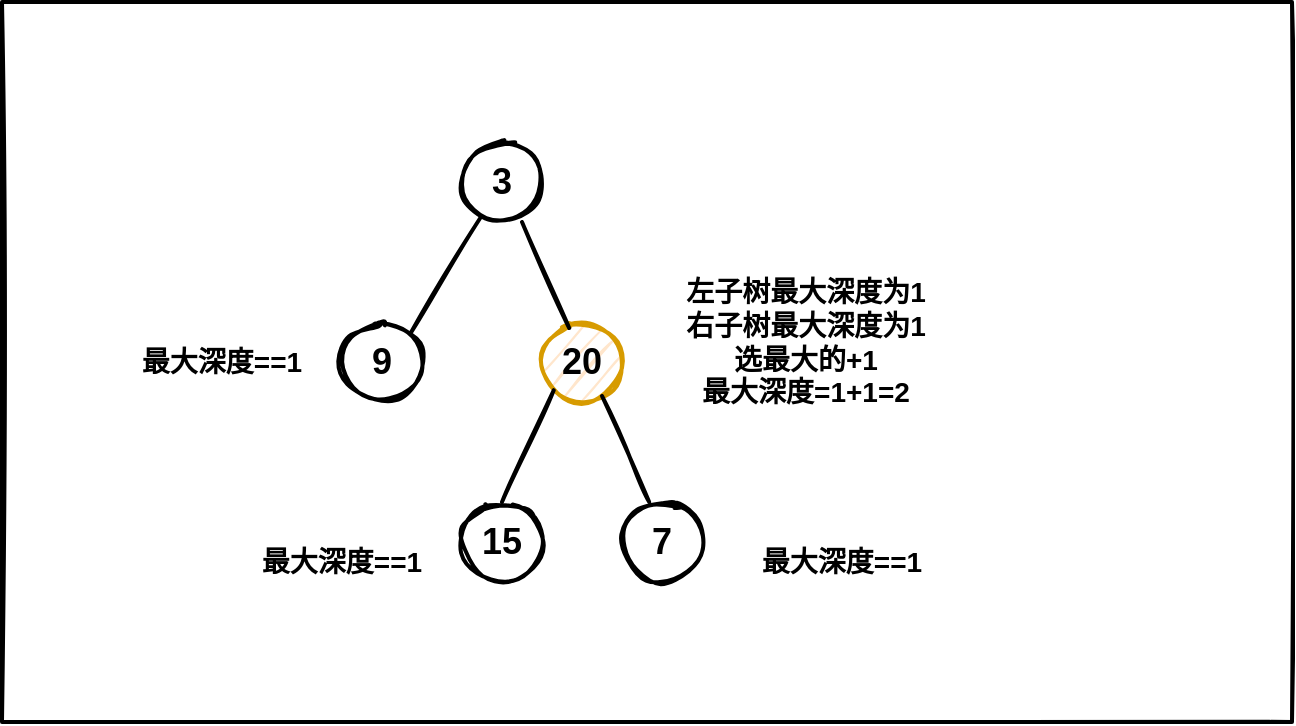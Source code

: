 <mxfile compressed="false" version="15.4.1" type="device">
  <diagram id="bNermD5G-iA41urxW04N" name="Page-1">
    <mxGraphModel dx="1010" dy="599" grid="1" gridSize="10" guides="1" tooltips="1" connect="1" arrows="1" fold="1" page="1" pageScale="1" pageWidth="827" pageHeight="1169" math="0" shadow="0">
      <root>
        <mxCell id="0" />
        <mxCell id="1" parent="0" />
        <mxCell id="E_sEVWwu72m1OGdqwTS8-12" value="" style="rounded=0;whiteSpace=wrap;html=1;sketch=1;strokeWidth=2;" parent="1" vertex="1">
          <mxGeometry x="40" y="120" width="645" height="360" as="geometry" />
        </mxCell>
        <mxCell id="E_sEVWwu72m1OGdqwTS8-1" value="&lt;font style=&quot;font-size: 18px&quot;&gt;&lt;b&gt;3&lt;/b&gt;&lt;/font&gt;" style="ellipse;whiteSpace=wrap;html=1;aspect=fixed;strokeWidth=2;sketch=1;" parent="1" vertex="1">
          <mxGeometry x="270" y="190" width="40" height="40" as="geometry" />
        </mxCell>
        <mxCell id="E_sEVWwu72m1OGdqwTS8-2" value="&lt;font style=&quot;font-size: 18px&quot;&gt;&lt;b&gt;9&lt;/b&gt;&lt;/font&gt;" style="ellipse;whiteSpace=wrap;html=1;aspect=fixed;strokeWidth=2;sketch=1;" parent="1" vertex="1">
          <mxGeometry x="210" y="280" width="40" height="40" as="geometry" />
        </mxCell>
        <mxCell id="E_sEVWwu72m1OGdqwTS8-3" value="&lt;font style=&quot;font-size: 18px&quot;&gt;&lt;b&gt;20&lt;/b&gt;&lt;/font&gt;" style="ellipse;whiteSpace=wrap;html=1;aspect=fixed;strokeWidth=2;sketch=1;fillColor=#ffe6cc;strokeColor=#d79b00;" parent="1" vertex="1">
          <mxGeometry x="310" y="280" width="40" height="40" as="geometry" />
        </mxCell>
        <mxCell id="E_sEVWwu72m1OGdqwTS8-4" value="&lt;font style=&quot;font-size: 18px&quot;&gt;&lt;b&gt;15&lt;/b&gt;&lt;/font&gt;" style="ellipse;whiteSpace=wrap;html=1;aspect=fixed;strokeWidth=2;sketch=1;" parent="1" vertex="1">
          <mxGeometry x="270" y="370" width="40" height="40" as="geometry" />
        </mxCell>
        <mxCell id="E_sEVWwu72m1OGdqwTS8-5" value="&lt;font style=&quot;font-size: 18px&quot;&gt;&lt;b&gt;7&lt;/b&gt;&lt;/font&gt;" style="ellipse;whiteSpace=wrap;html=1;aspect=fixed;strokeWidth=2;sketch=1;" parent="1" vertex="1">
          <mxGeometry x="350" y="370" width="40" height="40" as="geometry" />
        </mxCell>
        <mxCell id="E_sEVWwu72m1OGdqwTS8-7" value="" style="endArrow=none;html=1;strokeWidth=2;sketch=1;exitX=1;exitY=0;exitDx=0;exitDy=0;" parent="1" source="E_sEVWwu72m1OGdqwTS8-2" target="E_sEVWwu72m1OGdqwTS8-1" edge="1">
          <mxGeometry width="50" height="50" relative="1" as="geometry">
            <mxPoint x="230" y="280" as="sourcePoint" />
            <mxPoint x="280" y="230" as="targetPoint" />
          </mxGeometry>
        </mxCell>
        <mxCell id="E_sEVWwu72m1OGdqwTS8-8" value="" style="endArrow=none;html=1;strokeWidth=2;sketch=1;exitX=0.34;exitY=0.075;exitDx=0;exitDy=0;exitPerimeter=0;" parent="1" source="E_sEVWwu72m1OGdqwTS8-3" edge="1">
          <mxGeometry width="50" height="50" relative="1" as="geometry">
            <mxPoint x="270.002" y="288.708" as="sourcePoint" />
            <mxPoint x="300" y="230" as="targetPoint" />
          </mxGeometry>
        </mxCell>
        <mxCell id="E_sEVWwu72m1OGdqwTS8-9" value="" style="endArrow=none;html=1;strokeWidth=2;sketch=1;exitX=1;exitY=0;exitDx=0;exitDy=0;entryX=0;entryY=1;entryDx=0;entryDy=0;" parent="1" target="E_sEVWwu72m1OGdqwTS8-3" edge="1">
          <mxGeometry width="50" height="50" relative="1" as="geometry">
            <mxPoint x="290.002" y="369.998" as="sourcePoint" />
            <mxPoint x="325.57" y="311.29" as="targetPoint" />
          </mxGeometry>
        </mxCell>
        <mxCell id="E_sEVWwu72m1OGdqwTS8-10" value="" style="endArrow=none;html=1;strokeWidth=2;sketch=1;exitX=0.34;exitY=0.075;exitDx=0;exitDy=0;exitPerimeter=0;" parent="1" edge="1">
          <mxGeometry width="50" height="50" relative="1" as="geometry">
            <mxPoint x="363.6" y="370" as="sourcePoint" />
            <mxPoint x="340" y="317" as="targetPoint" />
          </mxGeometry>
        </mxCell>
        <mxCell id="E_sEVWwu72m1OGdqwTS8-13" value="&lt;font style=&quot;font-size: 14px&quot;&gt;&lt;b&gt;左子树最大深度为1&lt;br&gt;右子树最大深度为1&lt;br&gt;选最大的+1&lt;br&gt;&lt;/b&gt;&lt;b&gt;最大深度=1+1=2&lt;/b&gt;&lt;b&gt;&lt;br&gt;&lt;/b&gt;&lt;/font&gt;" style="text;html=1;strokeColor=none;fillColor=none;align=center;verticalAlign=middle;whiteSpace=wrap;rounded=0;sketch=1;" parent="1" vertex="1">
          <mxGeometry x="374" y="240" width="136" height="100" as="geometry" />
        </mxCell>
        <mxCell id="E_sEVWwu72m1OGdqwTS8-15" value="&lt;font style=&quot;font-size: 14px&quot;&gt;&lt;b&gt;最大深度==1&lt;/b&gt;&lt;/font&gt;" style="text;html=1;strokeColor=none;fillColor=none;align=center;verticalAlign=middle;whiteSpace=wrap;rounded=0;sketch=1;" parent="1" vertex="1">
          <mxGeometry x="100" y="290" width="100" height="20" as="geometry" />
        </mxCell>
        <mxCell id="E_sEVWwu72m1OGdqwTS8-19" value="&lt;font style=&quot;font-size: 14px&quot;&gt;&lt;b&gt;最大深度==1&lt;/b&gt;&lt;/font&gt;" style="text;html=1;strokeColor=none;fillColor=none;align=center;verticalAlign=middle;whiteSpace=wrap;rounded=0;sketch=1;" parent="1" vertex="1">
          <mxGeometry x="160" y="390" width="100" height="20" as="geometry" />
        </mxCell>
        <mxCell id="E_sEVWwu72m1OGdqwTS8-20" value="&lt;font style=&quot;font-size: 14px&quot;&gt;&lt;b&gt;最大深度==1&lt;/b&gt;&lt;/font&gt;" style="text;html=1;strokeColor=none;fillColor=none;align=center;verticalAlign=middle;whiteSpace=wrap;rounded=0;sketch=1;" parent="1" vertex="1">
          <mxGeometry x="410" y="390" width="100" height="20" as="geometry" />
        </mxCell>
      </root>
    </mxGraphModel>
  </diagram>
</mxfile>
